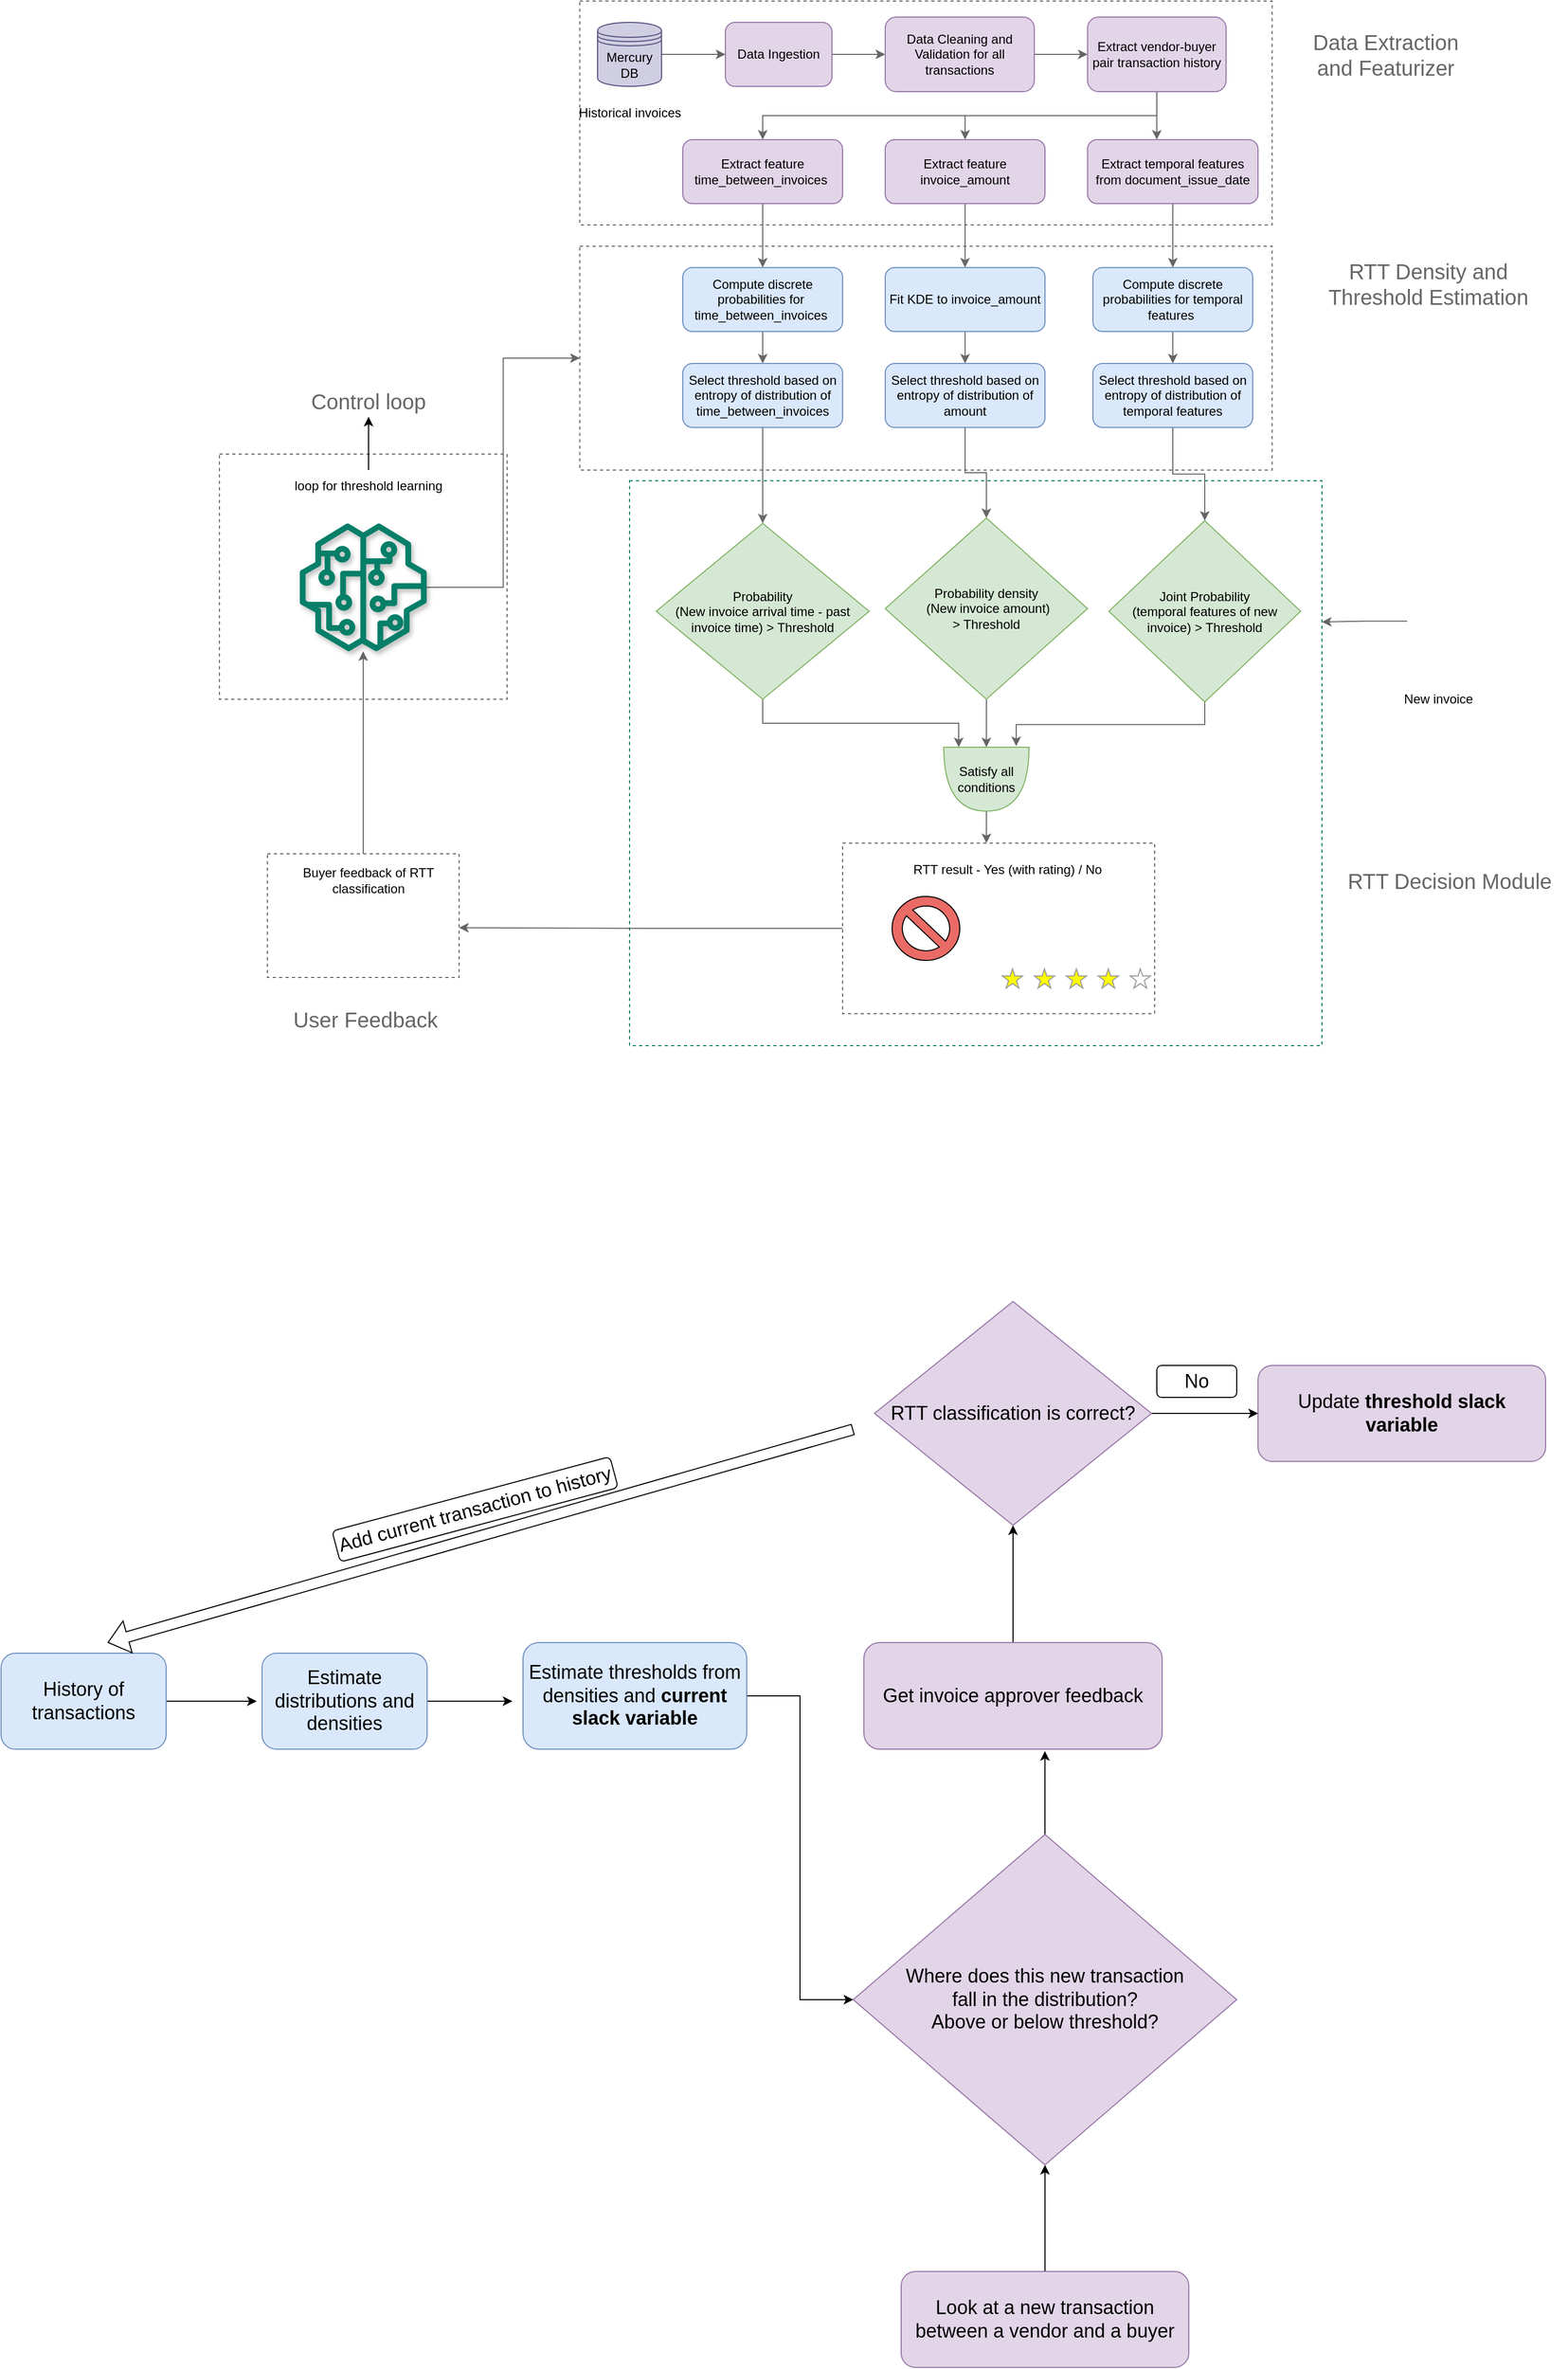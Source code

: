 <mxfile version="20.8.1" type="github">
  <diagram id="jMy0ykbAIKn8LCZmr7I-" name="Page-1">
    <mxGraphModel dx="2764" dy="1112" grid="1" gridSize="10" guides="1" tooltips="1" connect="1" arrows="1" fold="1" page="1" pageScale="1" pageWidth="850" pageHeight="1100" math="0" shadow="0">
      <root>
        <mxCell id="0" />
        <mxCell id="1" parent="0" />
        <mxCell id="EQqH4Co6svBI0GmpRuIl-45" value="" style="rounded=0;whiteSpace=wrap;html=1;dashed=1;labelBackgroundColor=none;strokeWidth=1;fillColor=none;strokeColor=#666666;" parent="1" vertex="1">
          <mxGeometry x="53.25" y="40" width="650" height="210" as="geometry" />
        </mxCell>
        <mxCell id="EQqH4Co6svBI0GmpRuIl-46" value="" style="rounded=0;whiteSpace=wrap;html=1;dashed=1;labelBackgroundColor=none;strokeWidth=1;fillColor=none;strokeColor=#067F68;" parent="1" vertex="1">
          <mxGeometry x="100" y="490" width="650" height="530" as="geometry" />
        </mxCell>
        <mxCell id="EQqH4Co6svBI0GmpRuIl-79" style="edgeStyle=orthogonalEdgeStyle;rounded=0;orthogonalLoop=1;jettySize=auto;html=1;entryX=1;entryY=0.598;entryDx=0;entryDy=0;entryPerimeter=0;strokeColor=#666666;fontColor=#000000;" parent="1" source="EQqH4Co6svBI0GmpRuIl-50" target="EQqH4Co6svBI0GmpRuIl-54" edge="1">
          <mxGeometry relative="1" as="geometry" />
        </mxCell>
        <mxCell id="EQqH4Co6svBI0GmpRuIl-50" value="" style="rounded=0;whiteSpace=wrap;html=1;dashed=1;labelBackgroundColor=none;strokeWidth=1;fillColor=none;strokeColor=#666666;align=left;" parent="1" vertex="1">
          <mxGeometry x="300" y="830" width="293" height="160" as="geometry" />
        </mxCell>
        <mxCell id="EQqH4Co6svBI0GmpRuIl-48" value="" style="rounded=0;whiteSpace=wrap;html=1;dashed=1;labelBackgroundColor=none;strokeWidth=1;fillColor=none;strokeColor=#666666;" parent="1" vertex="1">
          <mxGeometry x="53.25" y="270" width="650" height="210" as="geometry" />
        </mxCell>
        <mxCell id="EQqH4Co6svBI0GmpRuIl-81" style="edgeStyle=orthogonalEdgeStyle;rounded=0;orthogonalLoop=1;jettySize=auto;html=1;entryX=0;entryY=0.5;entryDx=0;entryDy=0;strokeColor=#666666;fontColor=#000000;" parent="1" source="EQqH4Co6svBI0GmpRuIl-1" target="EQqH4Co6svBI0GmpRuIl-4" edge="1">
          <mxGeometry relative="1" as="geometry" />
        </mxCell>
        <mxCell id="EQqH4Co6svBI0GmpRuIl-1" value="Data Ingestion" style="rounded=1;whiteSpace=wrap;html=1;fillColor=#e1d5e7;strokeColor=#9673a6;" parent="1" vertex="1">
          <mxGeometry x="190" y="60" width="100" height="60" as="geometry" />
        </mxCell>
        <mxCell id="EQqH4Co6svBI0GmpRuIl-80" style="edgeStyle=orthogonalEdgeStyle;rounded=0;orthogonalLoop=1;jettySize=auto;html=1;strokeColor=#666666;fontColor=#000000;" parent="1" source="EQqH4Co6svBI0GmpRuIl-3" target="EQqH4Co6svBI0GmpRuIl-1" edge="1">
          <mxGeometry relative="1" as="geometry" />
        </mxCell>
        <mxCell id="EQqH4Co6svBI0GmpRuIl-3" value="Mercury DB" style="shape=datastore;whiteSpace=wrap;html=1;fillColor=#d0cee2;strokeColor=#56517e;" parent="1" vertex="1">
          <mxGeometry x="70" y="60" width="60" height="60" as="geometry" />
        </mxCell>
        <mxCell id="EQqH4Co6svBI0GmpRuIl-82" style="edgeStyle=orthogonalEdgeStyle;rounded=0;orthogonalLoop=1;jettySize=auto;html=1;entryX=0;entryY=0.5;entryDx=0;entryDy=0;strokeColor=#666666;fontColor=#000000;" parent="1" source="EQqH4Co6svBI0GmpRuIl-4" target="EQqH4Co6svBI0GmpRuIl-5" edge="1">
          <mxGeometry relative="1" as="geometry" />
        </mxCell>
        <mxCell id="EQqH4Co6svBI0GmpRuIl-4" value="Data Cleaning and Validation for all transactions" style="rounded=1;whiteSpace=wrap;html=1;fillColor=#e1d5e7;strokeColor=#9673a6;" parent="1" vertex="1">
          <mxGeometry x="340" y="55" width="140" height="70" as="geometry" />
        </mxCell>
        <mxCell id="EQqH4Co6svBI0GmpRuIl-83" style="edgeStyle=orthogonalEdgeStyle;rounded=0;orthogonalLoop=1;jettySize=auto;html=1;entryX=0.406;entryY=0;entryDx=0;entryDy=0;entryPerimeter=0;strokeColor=#666666;fontColor=#000000;" parent="1" source="EQqH4Co6svBI0GmpRuIl-5" target="EQqH4Co6svBI0GmpRuIl-7" edge="1">
          <mxGeometry relative="1" as="geometry" />
        </mxCell>
        <mxCell id="EQqH4Co6svBI0GmpRuIl-84" style="edgeStyle=orthogonalEdgeStyle;rounded=0;orthogonalLoop=1;jettySize=auto;html=1;exitX=0.5;exitY=1;exitDx=0;exitDy=0;strokeColor=#666666;fontColor=#000000;" parent="1" source="EQqH4Co6svBI0GmpRuIl-5" target="EQqH4Co6svBI0GmpRuIl-6" edge="1">
          <mxGeometry relative="1" as="geometry" />
        </mxCell>
        <mxCell id="EQqH4Co6svBI0GmpRuIl-85" style="edgeStyle=orthogonalEdgeStyle;rounded=0;orthogonalLoop=1;jettySize=auto;html=1;exitX=0.5;exitY=1;exitDx=0;exitDy=0;entryX=0.5;entryY=0;entryDx=0;entryDy=0;strokeColor=#666666;fontColor=#000000;" parent="1" source="EQqH4Co6svBI0GmpRuIl-5" target="EQqH4Co6svBI0GmpRuIl-9" edge="1">
          <mxGeometry relative="1" as="geometry" />
        </mxCell>
        <mxCell id="EQqH4Co6svBI0GmpRuIl-5" value="Extract vendor-buyer pair transaction history" style="rounded=1;whiteSpace=wrap;html=1;fillColor=#e1d5e7;strokeColor=#9673a6;" parent="1" vertex="1">
          <mxGeometry x="530" y="55" width="130" height="70" as="geometry" />
        </mxCell>
        <mxCell id="EQqH4Co6svBI0GmpRuIl-87" style="edgeStyle=orthogonalEdgeStyle;rounded=0;orthogonalLoop=1;jettySize=auto;html=1;entryX=0.5;entryY=0;entryDx=0;entryDy=0;strokeColor=#666666;fontColor=#000000;" parent="1" source="EQqH4Co6svBI0GmpRuIl-6" target="EQqH4Co6svBI0GmpRuIl-10" edge="1">
          <mxGeometry relative="1" as="geometry" />
        </mxCell>
        <mxCell id="EQqH4Co6svBI0GmpRuIl-6" value="Extract feature time_between_invoices&amp;nbsp;" style="rounded=1;whiteSpace=wrap;html=1;fillColor=#e1d5e7;strokeColor=#9673a6;" parent="1" vertex="1">
          <mxGeometry x="150" y="170" width="150" height="60" as="geometry" />
        </mxCell>
        <mxCell id="EQqH4Co6svBI0GmpRuIl-89" style="edgeStyle=orthogonalEdgeStyle;rounded=0;orthogonalLoop=1;jettySize=auto;html=1;entryX=0.5;entryY=0;entryDx=0;entryDy=0;strokeColor=#666666;fontColor=#000000;" parent="1" source="EQqH4Co6svBI0GmpRuIl-7" target="EQqH4Co6svBI0GmpRuIl-11" edge="1">
          <mxGeometry relative="1" as="geometry" />
        </mxCell>
        <mxCell id="EQqH4Co6svBI0GmpRuIl-7" value="Extract temporal features from document_issue_date" style="rounded=1;whiteSpace=wrap;html=1;fillColor=#e1d5e7;strokeColor=#9673a6;" parent="1" vertex="1">
          <mxGeometry x="530" y="170" width="160" height="60" as="geometry" />
        </mxCell>
        <mxCell id="EQqH4Co6svBI0GmpRuIl-92" style="edgeStyle=orthogonalEdgeStyle;rounded=0;orthogonalLoop=1;jettySize=auto;html=1;strokeColor=#666666;fontColor=#000000;" parent="1" source="EQqH4Co6svBI0GmpRuIl-8" target="EQqH4Co6svBI0GmpRuIl-14" edge="1">
          <mxGeometry relative="1" as="geometry" />
        </mxCell>
        <mxCell id="EQqH4Co6svBI0GmpRuIl-8" value="Fit KDE to invoice_amount" style="rounded=1;whiteSpace=wrap;html=1;fillColor=#dae8fc;strokeColor=#6c8ebf;" parent="1" vertex="1">
          <mxGeometry x="340" y="290" width="150" height="60" as="geometry" />
        </mxCell>
        <mxCell id="EQqH4Co6svBI0GmpRuIl-88" style="edgeStyle=orthogonalEdgeStyle;rounded=0;orthogonalLoop=1;jettySize=auto;html=1;entryX=0.5;entryY=0;entryDx=0;entryDy=0;strokeColor=#666666;fontColor=#000000;" parent="1" source="EQqH4Co6svBI0GmpRuIl-9" target="EQqH4Co6svBI0GmpRuIl-8" edge="1">
          <mxGeometry relative="1" as="geometry" />
        </mxCell>
        <mxCell id="EQqH4Co6svBI0GmpRuIl-9" value="Extract feature invoice_amount" style="rounded=1;whiteSpace=wrap;html=1;fillColor=#e1d5e7;strokeColor=#9673a6;" parent="1" vertex="1">
          <mxGeometry x="340" y="170" width="150" height="60" as="geometry" />
        </mxCell>
        <mxCell id="EQqH4Co6svBI0GmpRuIl-91" style="edgeStyle=orthogonalEdgeStyle;rounded=0;orthogonalLoop=1;jettySize=auto;html=1;entryX=0.5;entryY=0;entryDx=0;entryDy=0;strokeColor=#666666;fontColor=#000000;" parent="1" source="EQqH4Co6svBI0GmpRuIl-10" target="EQqH4Co6svBI0GmpRuIl-12" edge="1">
          <mxGeometry relative="1" as="geometry" />
        </mxCell>
        <mxCell id="EQqH4Co6svBI0GmpRuIl-10" value="Compute discrete probabilities for&amp;nbsp; time_between_invoices&amp;nbsp;" style="rounded=1;whiteSpace=wrap;html=1;fillColor=#dae8fc;strokeColor=#6c8ebf;" parent="1" vertex="1">
          <mxGeometry x="150" y="290" width="150" height="60" as="geometry" />
        </mxCell>
        <mxCell id="EQqH4Co6svBI0GmpRuIl-93" style="edgeStyle=orthogonalEdgeStyle;rounded=0;orthogonalLoop=1;jettySize=auto;html=1;strokeColor=#666666;fontColor=#000000;" parent="1" source="EQqH4Co6svBI0GmpRuIl-11" target="EQqH4Co6svBI0GmpRuIl-13" edge="1">
          <mxGeometry relative="1" as="geometry" />
        </mxCell>
        <mxCell id="EQqH4Co6svBI0GmpRuIl-11" value="Compute discrete probabilities for temporal features&amp;nbsp;" style="rounded=1;whiteSpace=wrap;html=1;fillColor=#dae8fc;strokeColor=#6c8ebf;" parent="1" vertex="1">
          <mxGeometry x="535" y="290" width="150" height="60" as="geometry" />
        </mxCell>
        <mxCell id="EQqH4Co6svBI0GmpRuIl-94" style="edgeStyle=orthogonalEdgeStyle;rounded=0;orthogonalLoop=1;jettySize=auto;html=1;entryX=0.5;entryY=0;entryDx=0;entryDy=0;strokeColor=#666666;fontColor=#000000;" parent="1" source="EQqH4Co6svBI0GmpRuIl-12" target="EQqH4Co6svBI0GmpRuIl-15" edge="1">
          <mxGeometry relative="1" as="geometry" />
        </mxCell>
        <mxCell id="EQqH4Co6svBI0GmpRuIl-12" value="Select threshold based on entropy of distribution of time_between_invoices" style="rounded=1;whiteSpace=wrap;html=1;fillColor=#dae8fc;strokeColor=#6c8ebf;" parent="1" vertex="1">
          <mxGeometry x="150" y="380" width="150" height="60" as="geometry" />
        </mxCell>
        <mxCell id="EQqH4Co6svBI0GmpRuIl-96" style="edgeStyle=orthogonalEdgeStyle;rounded=0;orthogonalLoop=1;jettySize=auto;html=1;entryX=0.5;entryY=0;entryDx=0;entryDy=0;strokeColor=#666666;fontColor=#000000;" parent="1" source="EQqH4Co6svBI0GmpRuIl-13" target="EQqH4Co6svBI0GmpRuIl-16" edge="1">
          <mxGeometry relative="1" as="geometry" />
        </mxCell>
        <mxCell id="EQqH4Co6svBI0GmpRuIl-13" value="Select threshold based on entropy of distribution of temporal features" style="rounded=1;whiteSpace=wrap;html=1;fillColor=#dae8fc;strokeColor=#6c8ebf;" parent="1" vertex="1">
          <mxGeometry x="535" y="380" width="150" height="60" as="geometry" />
        </mxCell>
        <mxCell id="EQqH4Co6svBI0GmpRuIl-95" style="edgeStyle=orthogonalEdgeStyle;rounded=0;orthogonalLoop=1;jettySize=auto;html=1;strokeColor=#666666;fontColor=#000000;" parent="1" source="EQqH4Co6svBI0GmpRuIl-14" target="EQqH4Co6svBI0GmpRuIl-19" edge="1">
          <mxGeometry relative="1" as="geometry" />
        </mxCell>
        <mxCell id="EQqH4Co6svBI0GmpRuIl-14" value="Select threshold based on entropy of distribution of amount" style="rounded=1;whiteSpace=wrap;html=1;fillColor=#dae8fc;strokeColor=#6c8ebf;" parent="1" vertex="1">
          <mxGeometry x="340" y="380" width="150" height="60" as="geometry" />
        </mxCell>
        <mxCell id="EQqH4Co6svBI0GmpRuIl-38" style="edgeStyle=orthogonalEdgeStyle;rounded=0;orthogonalLoop=1;jettySize=auto;html=1;exitX=0.5;exitY=1;exitDx=0;exitDy=0;entryX=0;entryY=0.825;entryDx=0;entryDy=0;entryPerimeter=0;strokeColor=#666666;" parent="1" source="EQqH4Co6svBI0GmpRuIl-15" target="EQqH4Co6svBI0GmpRuIl-27" edge="1">
          <mxGeometry relative="1" as="geometry" />
        </mxCell>
        <mxCell id="EQqH4Co6svBI0GmpRuIl-15" value="Probability&lt;br&gt;(New invoice arrival time - past invoice time) &amp;gt; Threshold" style="rhombus;whiteSpace=wrap;html=1;fillColor=#d5e8d4;strokeColor=#82b366;" parent="1" vertex="1">
          <mxGeometry x="125" y="530" width="200" height="165" as="geometry" />
        </mxCell>
        <mxCell id="EQqH4Co6svBI0GmpRuIl-39" style="edgeStyle=orthogonalEdgeStyle;rounded=0;orthogonalLoop=1;jettySize=auto;html=1;exitX=0.5;exitY=1;exitDx=0;exitDy=0;entryX=-0.017;entryY=0.15;entryDx=0;entryDy=0;entryPerimeter=0;strokeColor=#666666;" parent="1" source="EQqH4Co6svBI0GmpRuIl-16" target="EQqH4Co6svBI0GmpRuIl-27" edge="1">
          <mxGeometry relative="1" as="geometry" />
        </mxCell>
        <mxCell id="EQqH4Co6svBI0GmpRuIl-16" value="Joint Probability&lt;br&gt;(temporal features of new invoice) &amp;gt; Threshold" style="rhombus;whiteSpace=wrap;html=1;fillColor=#d5e8d4;strokeColor=#82b366;" parent="1" vertex="1">
          <mxGeometry x="550" y="527.5" width="180" height="170" as="geometry" />
        </mxCell>
        <mxCell id="EQqH4Co6svBI0GmpRuIl-37" style="edgeStyle=orthogonalEdgeStyle;rounded=0;orthogonalLoop=1;jettySize=auto;html=1;exitX=0.5;exitY=1;exitDx=0;exitDy=0;entryX=0;entryY=0.5;entryDx=0;entryDy=0;entryPerimeter=0;strokeColor=#666666;" parent="1" source="EQqH4Co6svBI0GmpRuIl-19" target="EQqH4Co6svBI0GmpRuIl-27" edge="1">
          <mxGeometry relative="1" as="geometry" />
        </mxCell>
        <mxCell id="EQqH4Co6svBI0GmpRuIl-19" value="Probability density&lt;br&gt;&amp;nbsp;(New invoice amount) &lt;br&gt;&amp;gt; Threshold" style="rhombus;whiteSpace=wrap;html=1;fillColor=#d5e8d4;strokeColor=#82b366;" parent="1" vertex="1">
          <mxGeometry x="340" y="525" width="190" height="170" as="geometry" />
        </mxCell>
        <mxCell id="EQqH4Co6svBI0GmpRuIl-22" value="New invoice" style="text;html=1;align=center;verticalAlign=middle;resizable=0;points=[];autosize=1;strokeColor=none;fillColor=none;" parent="1" vertex="1">
          <mxGeometry x="814" y="680" width="90" height="30" as="geometry" />
        </mxCell>
        <mxCell id="EQqH4Co6svBI0GmpRuIl-24" style="edgeStyle=orthogonalEdgeStyle;rounded=0;orthogonalLoop=1;jettySize=auto;html=1;exitX=0.5;exitY=1;exitDx=0;exitDy=0;" parent="1" source="EQqH4Co6svBI0GmpRuIl-19" target="EQqH4Co6svBI0GmpRuIl-19" edge="1">
          <mxGeometry relative="1" as="geometry" />
        </mxCell>
        <mxCell id="EQqH4Co6svBI0GmpRuIl-75" style="edgeStyle=orthogonalEdgeStyle;rounded=0;orthogonalLoop=1;jettySize=auto;html=1;entryX=0.461;entryY=0;entryDx=0;entryDy=0;entryPerimeter=0;strokeColor=#666666;fontColor=#000000;" parent="1" source="EQqH4Co6svBI0GmpRuIl-27" target="EQqH4Co6svBI0GmpRuIl-50" edge="1">
          <mxGeometry relative="1" as="geometry" />
        </mxCell>
        <mxCell id="EQqH4Co6svBI0GmpRuIl-27" value="Satisfy all conditions" style="shape=or;whiteSpace=wrap;html=1;direction=south;fillColor=#d5e8d4;strokeColor=#82b366;" parent="1" vertex="1">
          <mxGeometry x="395" y="740" width="80" height="60" as="geometry" />
        </mxCell>
        <mxCell id="EQqH4Co6svBI0GmpRuIl-35" value="" style="shape=image;html=1;verticalAlign=top;verticalLabelPosition=bottom;labelBackgroundColor=#ffffff;imageAspect=0;aspect=fixed;image=https://cdn4.iconfinder.com/data/icons/web-ui-color/128/Checkmark-128.png" parent="1" vertex="1">
          <mxGeometry x="490" y="880" width="60" height="60" as="geometry" />
        </mxCell>
        <mxCell id="EQqH4Co6svBI0GmpRuIl-40" value="" style="verticalLabelPosition=bottom;verticalAlign=top;html=1;shape=mxgraph.basic.no_symbol;fillColor=#EA6B66;" parent="1" vertex="1">
          <mxGeometry x="346.5" y="880" width="63.5" height="60" as="geometry" />
        </mxCell>
        <mxCell id="EQqH4Co6svBI0GmpRuIl-42" value="" style="verticalLabelPosition=bottom;shadow=0;dashed=0;align=center;html=1;verticalAlign=top;strokeWidth=1;shape=mxgraph.mockup.misc.rating;strokeColor=#999999;fillColor=#ffff00;emptyFillColor=#ffffff;grade=4;ratingScale=5;ratingStyle=star;" parent="1" vertex="1">
          <mxGeometry x="450" y="948" width="140" height="20" as="geometry" />
        </mxCell>
        <mxCell id="EQqH4Co6svBI0GmpRuIl-52" value="" style="shape=image;html=1;verticalAlign=top;verticalLabelPosition=bottom;labelBackgroundColor=#ffffff;imageAspect=0;aspect=fixed;image=https://cdn4.iconfinder.com/data/icons/evil-icons-user-interface/64/like-128.png;dashed=1;strokeWidth=1;fillColor=none;direction=west;" parent="1" vertex="1">
          <mxGeometry x="-142" y="890" width="70" height="70" as="geometry" />
        </mxCell>
        <mxCell id="EQqH4Co6svBI0GmpRuIl-53" value="" style="shape=image;html=1;verticalAlign=top;verticalLabelPosition=bottom;labelBackgroundColor=#ffffff;imageAspect=0;aspect=fixed;image=https://cdn4.iconfinder.com/data/icons/evil-icons-user-interface/64/like-128.png;dashed=1;strokeWidth=1;fillColor=none;" parent="1" vertex="1">
          <mxGeometry x="-220" y="880" width="70" height="70" as="geometry" />
        </mxCell>
        <mxCell id="EQqH4Co6svBI0GmpRuIl-64" style="edgeStyle=orthogonalEdgeStyle;rounded=0;orthogonalLoop=1;jettySize=auto;html=1;exitX=0.5;exitY=0;exitDx=0;exitDy=0;fontColor=#A680B8;strokeColor=#666666;" parent="1" source="EQqH4Co6svBI0GmpRuIl-54" target="EQqH4Co6svBI0GmpRuIl-57" edge="1">
          <mxGeometry relative="1" as="geometry" />
        </mxCell>
        <mxCell id="EQqH4Co6svBI0GmpRuIl-54" value="" style="rounded=0;whiteSpace=wrap;html=1;dashed=1;labelBackgroundColor=none;strokeWidth=1;fillColor=none;strokeColor=#666666;" parent="1" vertex="1">
          <mxGeometry x="-240" y="840" width="180" height="116" as="geometry" />
        </mxCell>
        <mxCell id="EQqH4Co6svBI0GmpRuIl-66" style="edgeStyle=orthogonalEdgeStyle;rounded=0;orthogonalLoop=1;jettySize=auto;html=1;entryX=0;entryY=0.5;entryDx=0;entryDy=0;fontColor=#A680B8;strokeColor=#666666;" parent="1" source="EQqH4Co6svBI0GmpRuIl-57" target="EQqH4Co6svBI0GmpRuIl-48" edge="1">
          <mxGeometry relative="1" as="geometry" />
        </mxCell>
        <mxCell id="EQqH4Co6svBI0GmpRuIl-57" value="" style="sketch=0;outlineConnect=0;fontColor=#232F3E;gradientColor=none;fillColor=#067F68;strokeColor=none;dashed=0;verticalLabelPosition=bottom;verticalAlign=top;align=center;html=1;fontSize=12;fontStyle=0;aspect=fixed;pointerEvents=1;shape=mxgraph.aws4.sagemaker_model;rounded=0;shadow=1;glass=1;labelBackgroundColor=none;strokeWidth=1;" parent="1" vertex="1">
          <mxGeometry x="-210" y="530" width="120" height="120" as="geometry" />
        </mxCell>
        <mxCell id="EQqH4Co6svBI0GmpRuIl-100" style="edgeStyle=orthogonalEdgeStyle;rounded=0;orthogonalLoop=1;jettySize=auto;html=1;entryX=1;entryY=0.25;entryDx=0;entryDy=0;strokeColor=#666666;fontColor=#000000;" parent="1" source="EQqH4Co6svBI0GmpRuIl-61" target="EQqH4Co6svBI0GmpRuIl-46" edge="1">
          <mxGeometry relative="1" as="geometry" />
        </mxCell>
        <mxCell id="EQqH4Co6svBI0GmpRuIl-61" value="" style="shape=image;html=1;verticalAlign=top;verticalLabelPosition=bottom;labelBackgroundColor=#ffffff;imageAspect=0;aspect=fixed;image=https://cdn2.iconfinder.com/data/icons/business-and-economy/256/business_economic_finance_interprise_company_invoice-128.png;rounded=0;shadow=1;glass=1;dashed=1;sketch=1;strokeColor=#666666;strokeWidth=1;fontColor=#A680B8;fillColor=#000000;" parent="1" vertex="1">
          <mxGeometry x="830" y="573.5" width="96.5" height="96.5" as="geometry" />
        </mxCell>
        <mxCell id="EQqH4Co6svBI0GmpRuIl-68" value="&lt;font color=&quot;#000000&quot;&gt;Historical invoices&lt;/font&gt;" style="text;html=1;align=center;verticalAlign=middle;resizable=0;points=[];autosize=1;strokeColor=none;fillColor=none;fontColor=#A680B8;rounded=0;shadow=1;glass=1;dashed=1;labelBackgroundColor=none;sketch=1;strokeWidth=1;" parent="1" vertex="1">
          <mxGeometry x="40" y="130" width="120" height="30" as="geometry" />
        </mxCell>
        <mxCell id="EQqH4Co6svBI0GmpRuIl-71" value="RTT result - Yes (with rating) / No" style="text;html=1;strokeColor=none;fillColor=none;align=center;verticalAlign=middle;whiteSpace=wrap;rounded=0;shadow=1;glass=1;dashed=1;labelBackgroundColor=none;sketch=1;strokeWidth=1;fontColor=#000000;" parent="1" vertex="1">
          <mxGeometry x="360" y="840" width="190" height="30" as="geometry" />
        </mxCell>
        <mxCell id="EQqH4Co6svBI0GmpRuIl-72" value="Buyer feedback of RTT classification" style="text;html=1;strokeColor=none;fillColor=none;align=center;verticalAlign=middle;whiteSpace=wrap;rounded=0;shadow=1;glass=1;dashed=1;labelBackgroundColor=none;sketch=1;strokeWidth=1;fontColor=#000000;" parent="1" vertex="1">
          <mxGeometry x="-240" y="850" width="190" height="30" as="geometry" />
        </mxCell>
        <mxCell id="EQqH4Co6svBI0GmpRuIl-73" value="" style="rounded=0;whiteSpace=wrap;html=1;shadow=0;glass=0;dashed=1;labelBackgroundColor=none;strokeColor=#666666;strokeWidth=1;fontColor=#000000;fillColor=none;" parent="1" vertex="1">
          <mxGeometry x="-285" y="465" width="270" height="230" as="geometry" />
        </mxCell>
        <mxCell id="q2V4AzfevAqB4T1vLwUA-22" value="" style="edgeStyle=orthogonalEdgeStyle;rounded=0;orthogonalLoop=1;jettySize=auto;html=1;fontSize=18;" parent="1" source="EQqH4Co6svBI0GmpRuIl-74" target="EQqH4Co6svBI0GmpRuIl-117" edge="1">
          <mxGeometry relative="1" as="geometry" />
        </mxCell>
        <mxCell id="EQqH4Co6svBI0GmpRuIl-74" value="loop for threshold learning" style="text;html=1;strokeColor=none;fillColor=none;align=center;verticalAlign=middle;whiteSpace=wrap;rounded=0;shadow=0;glass=0;dashed=1;labelBackgroundColor=none;sketch=0;strokeWidth=1;fontColor=#000000;" parent="1" vertex="1">
          <mxGeometry x="-230" y="480" width="170" height="30" as="geometry" />
        </mxCell>
        <mxCell id="EQqH4Co6svBI0GmpRuIl-112" value="&lt;font color=&quot;#666666&quot;&gt;&lt;span style=&quot;font-size: 20px;&quot;&gt;Data Extraction and Featurizer&lt;/span&gt;&lt;/font&gt;" style="text;html=1;strokeColor=none;fillColor=none;align=center;verticalAlign=middle;whiteSpace=wrap;rounded=0;shadow=0;glass=0;dashed=1;labelBackgroundColor=none;sketch=0;strokeWidth=1;fontColor=#000000;" parent="1" vertex="1">
          <mxGeometry x="730" y="75" width="160" height="30" as="geometry" />
        </mxCell>
        <mxCell id="EQqH4Co6svBI0GmpRuIl-113" value="&lt;font color=&quot;#666666&quot; style=&quot;font-size: 20px;&quot;&gt;RTT Density and Threshold Estimation&lt;/font&gt;" style="text;html=1;strokeColor=none;fillColor=none;align=center;verticalAlign=middle;whiteSpace=wrap;rounded=0;shadow=0;glass=0;dashed=1;labelBackgroundColor=none;sketch=0;strokeWidth=1;fontColor=#000000;" parent="1" vertex="1">
          <mxGeometry x="740" y="290" width="220" height="30" as="geometry" />
        </mxCell>
        <mxCell id="EQqH4Co6svBI0GmpRuIl-115" value="&lt;font color=&quot;#666666&quot; style=&quot;font-size: 20px;&quot;&gt;RTT Decision Module&lt;/font&gt;" style="text;html=1;strokeColor=none;fillColor=none;align=center;verticalAlign=middle;whiteSpace=wrap;rounded=0;shadow=0;glass=0;dashed=1;labelBackgroundColor=none;sketch=0;strokeWidth=1;fontColor=#000000;" parent="1" vertex="1">
          <mxGeometry x="760" y="850" width="220" height="30" as="geometry" />
        </mxCell>
        <mxCell id="EQqH4Co6svBI0GmpRuIl-116" value="&lt;font color=&quot;#666666&quot; style=&quot;font-size: 20px;&quot;&gt;User Feedback&amp;nbsp;&lt;/font&gt;" style="text;html=1;strokeColor=none;fillColor=none;align=center;verticalAlign=middle;whiteSpace=wrap;rounded=0;shadow=0;glass=0;dashed=1;labelBackgroundColor=none;sketch=0;strokeWidth=1;fontColor=#000000;" parent="1" vertex="1">
          <mxGeometry x="-255" y="980" width="220" height="30" as="geometry" />
        </mxCell>
        <mxCell id="EQqH4Co6svBI0GmpRuIl-117" value="&lt;font color=&quot;#666666&quot; style=&quot;font-size: 20px;&quot;&gt;Control loop&lt;/font&gt;" style="text;html=1;strokeColor=none;fillColor=none;align=center;verticalAlign=middle;whiteSpace=wrap;rounded=0;shadow=0;glass=0;dashed=1;labelBackgroundColor=none;sketch=0;strokeWidth=1;fontColor=#000000;" parent="1" vertex="1">
          <mxGeometry x="-255" y="400" width="220" height="30" as="geometry" />
        </mxCell>
        <mxCell id="q2V4AzfevAqB4T1vLwUA-14" style="edgeStyle=orthogonalEdgeStyle;rounded=0;orthogonalLoop=1;jettySize=auto;html=1;fontSize=18;" parent="1" source="q2V4AzfevAqB4T1vLwUA-1" edge="1">
          <mxGeometry relative="1" as="geometry">
            <mxPoint x="-10" y="1635" as="targetPoint" />
          </mxGeometry>
        </mxCell>
        <mxCell id="q2V4AzfevAqB4T1vLwUA-1" value="&lt;font style=&quot;font-size: 18px;&quot;&gt;Estimate distributions and densities&lt;/font&gt;" style="rounded=1;whiteSpace=wrap;html=1;strokeColor=#6c8ebf;fillColor=#dae8fc;" parent="1" vertex="1">
          <mxGeometry x="-245" y="1590" width="155" height="90" as="geometry" />
        </mxCell>
        <mxCell id="79AaybqqJJnjmHzM8cei-4" style="edgeStyle=orthogonalEdgeStyle;rounded=0;orthogonalLoop=1;jettySize=auto;html=1;entryX=0;entryY=0.5;entryDx=0;entryDy=0;" edge="1" parent="1" source="q2V4AzfevAqB4T1vLwUA-2" target="q2V4AzfevAqB4T1vLwUA-6">
          <mxGeometry relative="1" as="geometry" />
        </mxCell>
        <mxCell id="q2V4AzfevAqB4T1vLwUA-2" value="&lt;font style=&quot;font-size: 18px;&quot;&gt;Estimate thresholds from densities and&lt;b&gt; current slack variable&lt;/b&gt;&lt;/font&gt;" style="rounded=1;whiteSpace=wrap;html=1;strokeColor=#6c8ebf;fillColor=#dae8fc;" parent="1" vertex="1">
          <mxGeometry y="1580" width="210" height="100" as="geometry" />
        </mxCell>
        <mxCell id="79AaybqqJJnjmHzM8cei-5" style="edgeStyle=orthogonalEdgeStyle;rounded=0;orthogonalLoop=1;jettySize=auto;html=1;entryX=0.5;entryY=1;entryDx=0;entryDy=0;" edge="1" parent="1" source="q2V4AzfevAqB4T1vLwUA-4" target="q2V4AzfevAqB4T1vLwUA-6">
          <mxGeometry relative="1" as="geometry" />
        </mxCell>
        <mxCell id="q2V4AzfevAqB4T1vLwUA-4" value="&lt;font style=&quot;font-size: 18px;&quot;&gt;Look at a new transaction between a vendor and a buyer&lt;/font&gt;" style="rounded=1;whiteSpace=wrap;html=1;fillColor=#e1d5e7;strokeColor=#9673a6;" parent="1" vertex="1">
          <mxGeometry x="355" y="2170" width="270" height="90" as="geometry" />
        </mxCell>
        <mxCell id="q2V4AzfevAqB4T1vLwUA-13" style="edgeStyle=orthogonalEdgeStyle;rounded=0;orthogonalLoop=1;jettySize=auto;html=1;fontSize=18;" parent="1" source="q2V4AzfevAqB4T1vLwUA-5" edge="1">
          <mxGeometry relative="1" as="geometry">
            <mxPoint x="-250" y="1635" as="targetPoint" />
          </mxGeometry>
        </mxCell>
        <mxCell id="q2V4AzfevAqB4T1vLwUA-5" value="&lt;font style=&quot;font-size: 18px;&quot;&gt;History of transactions&lt;/font&gt;" style="rounded=1;whiteSpace=wrap;html=1;strokeColor=#6c8ebf;fillColor=#dae8fc;" parent="1" vertex="1">
          <mxGeometry x="-490" y="1590" width="155" height="90" as="geometry" />
        </mxCell>
        <mxCell id="q2V4AzfevAqB4T1vLwUA-17" style="edgeStyle=orthogonalEdgeStyle;rounded=0;orthogonalLoop=1;jettySize=auto;html=1;entryX=0.607;entryY=1.018;entryDx=0;entryDy=0;entryPerimeter=0;fontSize=18;" parent="1" source="q2V4AzfevAqB4T1vLwUA-6" target="q2V4AzfevAqB4T1vLwUA-7" edge="1">
          <mxGeometry relative="1" as="geometry" />
        </mxCell>
        <mxCell id="q2V4AzfevAqB4T1vLwUA-6" value="Where does this new transaction &lt;br&gt;fall in the distribution?&lt;br&gt;Above or below threshold?" style="rhombus;whiteSpace=wrap;html=1;fontSize=18;fillColor=#e1d5e7;strokeColor=#9673a6;" parent="1" vertex="1">
          <mxGeometry x="310" y="1760" width="360" height="310" as="geometry" />
        </mxCell>
        <mxCell id="q2V4AzfevAqB4T1vLwUA-18" style="edgeStyle=orthogonalEdgeStyle;rounded=0;orthogonalLoop=1;jettySize=auto;html=1;entryX=0.5;entryY=1;entryDx=0;entryDy=0;fontSize=18;" parent="1" source="q2V4AzfevAqB4T1vLwUA-7" target="q2V4AzfevAqB4T1vLwUA-9" edge="1">
          <mxGeometry relative="1" as="geometry" />
        </mxCell>
        <mxCell id="q2V4AzfevAqB4T1vLwUA-7" value="&lt;font style=&quot;font-size: 18px;&quot;&gt;Get invoice approver feedback&lt;/font&gt;" style="rounded=1;whiteSpace=wrap;html=1;fillColor=#e1d5e7;strokeColor=#9673a6;" parent="1" vertex="1">
          <mxGeometry x="320" y="1580" width="280" height="100" as="geometry" />
        </mxCell>
        <mxCell id="q2V4AzfevAqB4T1vLwUA-19" style="edgeStyle=orthogonalEdgeStyle;rounded=0;orthogonalLoop=1;jettySize=auto;html=1;entryX=0;entryY=0.5;entryDx=0;entryDy=0;fontSize=18;" parent="1" source="q2V4AzfevAqB4T1vLwUA-9" target="q2V4AzfevAqB4T1vLwUA-10" edge="1">
          <mxGeometry relative="1" as="geometry" />
        </mxCell>
        <mxCell id="q2V4AzfevAqB4T1vLwUA-9" value="RTT classification is correct?" style="rhombus;whiteSpace=wrap;html=1;fontSize=18;fillColor=#e1d5e7;strokeColor=#9673a6;" parent="1" vertex="1">
          <mxGeometry x="330" y="1260" width="260" height="210" as="geometry" />
        </mxCell>
        <mxCell id="q2V4AzfevAqB4T1vLwUA-10" value="&lt;font style=&quot;font-size: 18px;&quot;&gt;Update &lt;b&gt;threshold slack variable&lt;/b&gt;&lt;/font&gt;" style="rounded=1;whiteSpace=wrap;html=1;fillColor=#e1d5e7;strokeColor=#9673a6;" parent="1" vertex="1">
          <mxGeometry x="690" y="1320" width="270" height="90" as="geometry" />
        </mxCell>
        <mxCell id="q2V4AzfevAqB4T1vLwUA-11" value="&lt;font style=&quot;font-size: 18px;&quot;&gt;No&lt;/font&gt;" style="rounded=1;whiteSpace=wrap;html=1;rotation=0;" parent="1" vertex="1">
          <mxGeometry x="595" y="1320" width="75" height="30" as="geometry" />
        </mxCell>
        <mxCell id="q2V4AzfevAqB4T1vLwUA-12" value="" style="shape=flexArrow;endArrow=classic;html=1;rounded=0;fontSize=18;" parent="1" edge="1">
          <mxGeometry width="50" height="50" relative="1" as="geometry">
            <mxPoint x="310" y="1380" as="sourcePoint" />
            <mxPoint x="-390" y="1580" as="targetPoint" />
          </mxGeometry>
        </mxCell>
        <mxCell id="q2V4AzfevAqB4T1vLwUA-20" value="&lt;font style=&quot;font-size: 18px;&quot;&gt;Add current transaction to history&lt;/font&gt;" style="rounded=1;whiteSpace=wrap;html=1;rotation=-15;" parent="1" vertex="1">
          <mxGeometry x="-180" y="1440" width="270" height="30" as="geometry" />
        </mxCell>
      </root>
    </mxGraphModel>
  </diagram>
</mxfile>
